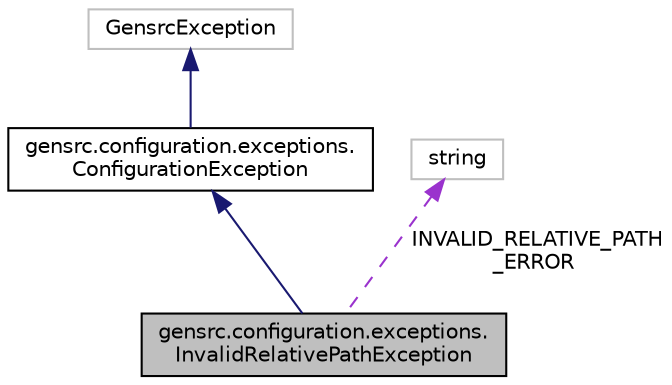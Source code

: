 digraph "gensrc.configuration.exceptions.InvalidRelativePathException"
{
  edge [fontname="Helvetica",fontsize="10",labelfontname="Helvetica",labelfontsize="10"];
  node [fontname="Helvetica",fontsize="10",shape=record];
  Node3 [label="gensrc.configuration.exceptions.\lInvalidRelativePathException",height=0.2,width=0.4,color="black", fillcolor="grey75", style="filled", fontcolor="black"];
  Node4 -> Node3 [dir="back",color="midnightblue",fontsize="10",style="solid",fontname="Helvetica"];
  Node4 [label="gensrc.configuration.exceptions.\lConfigurationException",height=0.2,width=0.4,color="black", fillcolor="white", style="filled",URL="$classgensrc_1_1configuration_1_1exceptions_1_1_configuration_exception.html"];
  Node5 -> Node4 [dir="back",color="midnightblue",fontsize="10",style="solid",fontname="Helvetica"];
  Node5 [label="GensrcException",height=0.2,width=0.4,color="grey75", fillcolor="white", style="filled"];
  Node6 -> Node3 [dir="back",color="darkorchid3",fontsize="10",style="dashed",label=" INVALID_RELATIVE_PATH\l_ERROR" ,fontname="Helvetica"];
  Node6 [label="string",height=0.2,width=0.4,color="grey75", fillcolor="white", style="filled"];
}
